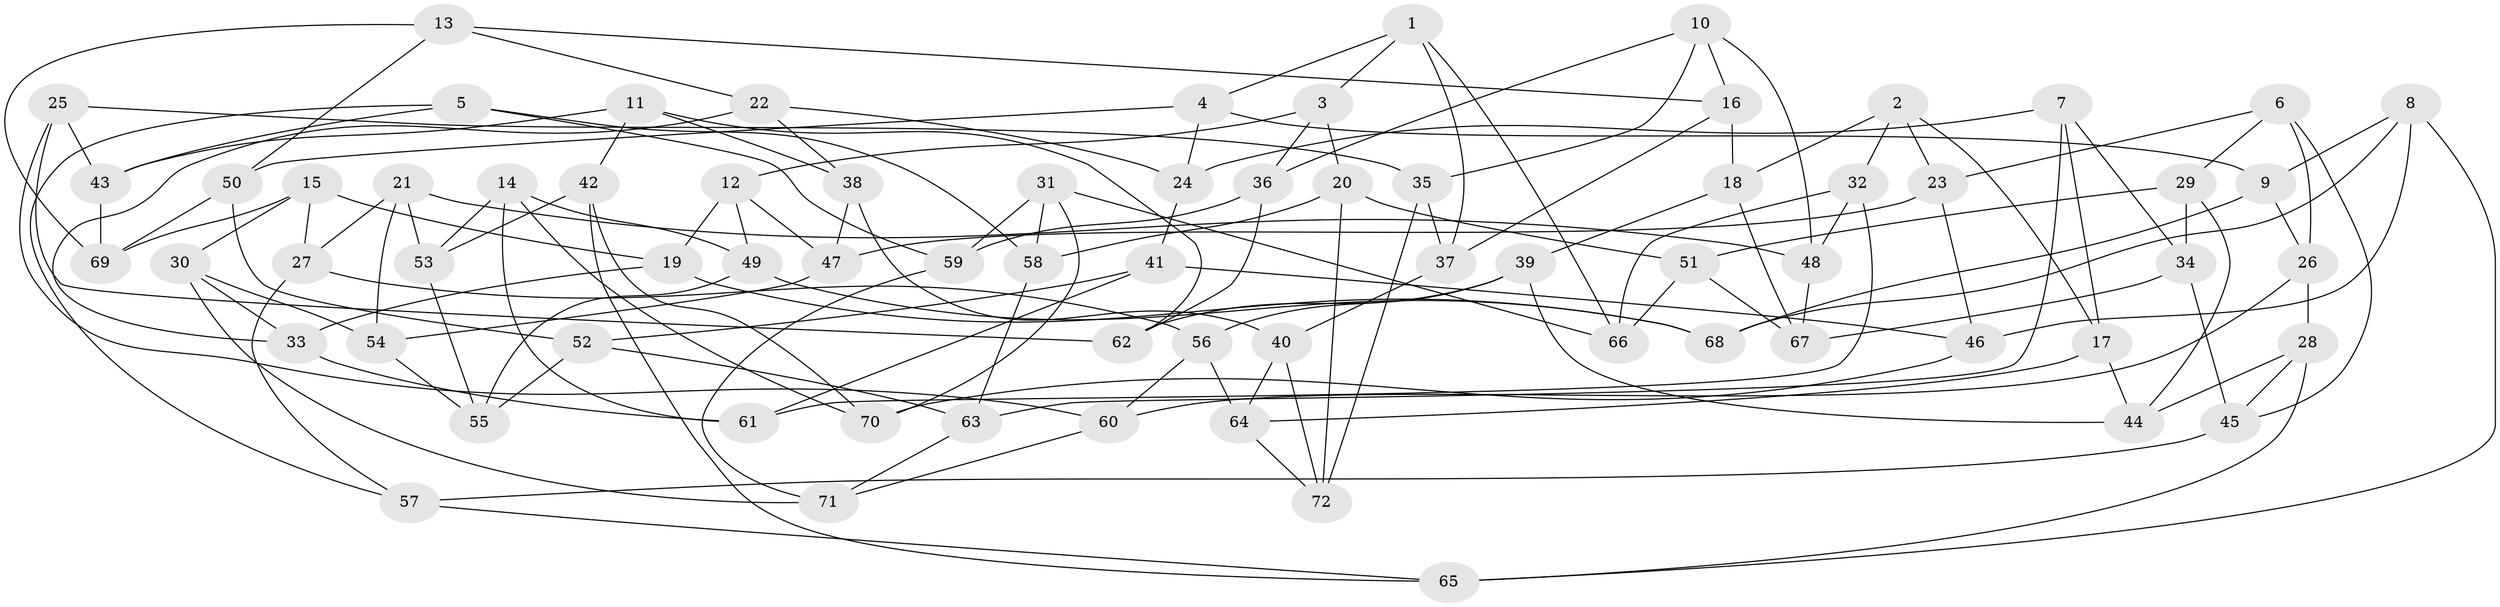 // Generated by graph-tools (version 1.1) at 2025/16/03/09/25 04:16:27]
// undirected, 72 vertices, 144 edges
graph export_dot {
graph [start="1"]
  node [color=gray90,style=filled];
  1;
  2;
  3;
  4;
  5;
  6;
  7;
  8;
  9;
  10;
  11;
  12;
  13;
  14;
  15;
  16;
  17;
  18;
  19;
  20;
  21;
  22;
  23;
  24;
  25;
  26;
  27;
  28;
  29;
  30;
  31;
  32;
  33;
  34;
  35;
  36;
  37;
  38;
  39;
  40;
  41;
  42;
  43;
  44;
  45;
  46;
  47;
  48;
  49;
  50;
  51;
  52;
  53;
  54;
  55;
  56;
  57;
  58;
  59;
  60;
  61;
  62;
  63;
  64;
  65;
  66;
  67;
  68;
  69;
  70;
  71;
  72;
  1 -- 4;
  1 -- 66;
  1 -- 37;
  1 -- 3;
  2 -- 18;
  2 -- 32;
  2 -- 17;
  2 -- 23;
  3 -- 12;
  3 -- 20;
  3 -- 36;
  4 -- 24;
  4 -- 50;
  4 -- 9;
  5 -- 57;
  5 -- 58;
  5 -- 43;
  5 -- 59;
  6 -- 23;
  6 -- 29;
  6 -- 26;
  6 -- 45;
  7 -- 17;
  7 -- 63;
  7 -- 34;
  7 -- 24;
  8 -- 9;
  8 -- 46;
  8 -- 65;
  8 -- 68;
  9 -- 26;
  9 -- 68;
  10 -- 35;
  10 -- 36;
  10 -- 48;
  10 -- 16;
  11 -- 43;
  11 -- 42;
  11 -- 62;
  11 -- 38;
  12 -- 47;
  12 -- 49;
  12 -- 19;
  13 -- 50;
  13 -- 69;
  13 -- 22;
  13 -- 16;
  14 -- 61;
  14 -- 70;
  14 -- 53;
  14 -- 49;
  15 -- 30;
  15 -- 69;
  15 -- 19;
  15 -- 27;
  16 -- 18;
  16 -- 37;
  17 -- 64;
  17 -- 44;
  18 -- 39;
  18 -- 67;
  19 -- 68;
  19 -- 33;
  20 -- 58;
  20 -- 51;
  20 -- 72;
  21 -- 48;
  21 -- 27;
  21 -- 54;
  21 -- 53;
  22 -- 24;
  22 -- 33;
  22 -- 38;
  23 -- 46;
  23 -- 47;
  24 -- 41;
  25 -- 62;
  25 -- 43;
  25 -- 35;
  25 -- 60;
  26 -- 60;
  26 -- 28;
  27 -- 56;
  27 -- 57;
  28 -- 45;
  28 -- 65;
  28 -- 44;
  29 -- 44;
  29 -- 51;
  29 -- 34;
  30 -- 54;
  30 -- 33;
  30 -- 71;
  31 -- 59;
  31 -- 70;
  31 -- 58;
  31 -- 66;
  32 -- 66;
  32 -- 48;
  32 -- 61;
  33 -- 61;
  34 -- 45;
  34 -- 67;
  35 -- 72;
  35 -- 37;
  36 -- 62;
  36 -- 59;
  37 -- 40;
  38 -- 47;
  38 -- 40;
  39 -- 62;
  39 -- 44;
  39 -- 56;
  40 -- 64;
  40 -- 72;
  41 -- 61;
  41 -- 46;
  41 -- 52;
  42 -- 65;
  42 -- 53;
  42 -- 70;
  43 -- 69;
  45 -- 57;
  46 -- 70;
  47 -- 54;
  48 -- 67;
  49 -- 68;
  49 -- 55;
  50 -- 52;
  50 -- 69;
  51 -- 66;
  51 -- 67;
  52 -- 55;
  52 -- 63;
  53 -- 55;
  54 -- 55;
  56 -- 64;
  56 -- 60;
  57 -- 65;
  58 -- 63;
  59 -- 71;
  60 -- 71;
  63 -- 71;
  64 -- 72;
}
